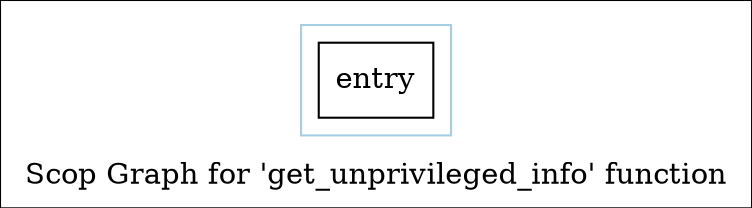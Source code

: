 digraph "Scop Graph for 'get_unprivileged_info' function" {
	label="Scop Graph for 'get_unprivileged_info' function";

	Node0x1a58560 [shape=record,label="{entry}"];
	colorscheme = "paired12"
        subgraph cluster_0x1a2c470 {
          label = "";
          style = solid;
          color = 1
          Node0x1a58560;
        }
}
